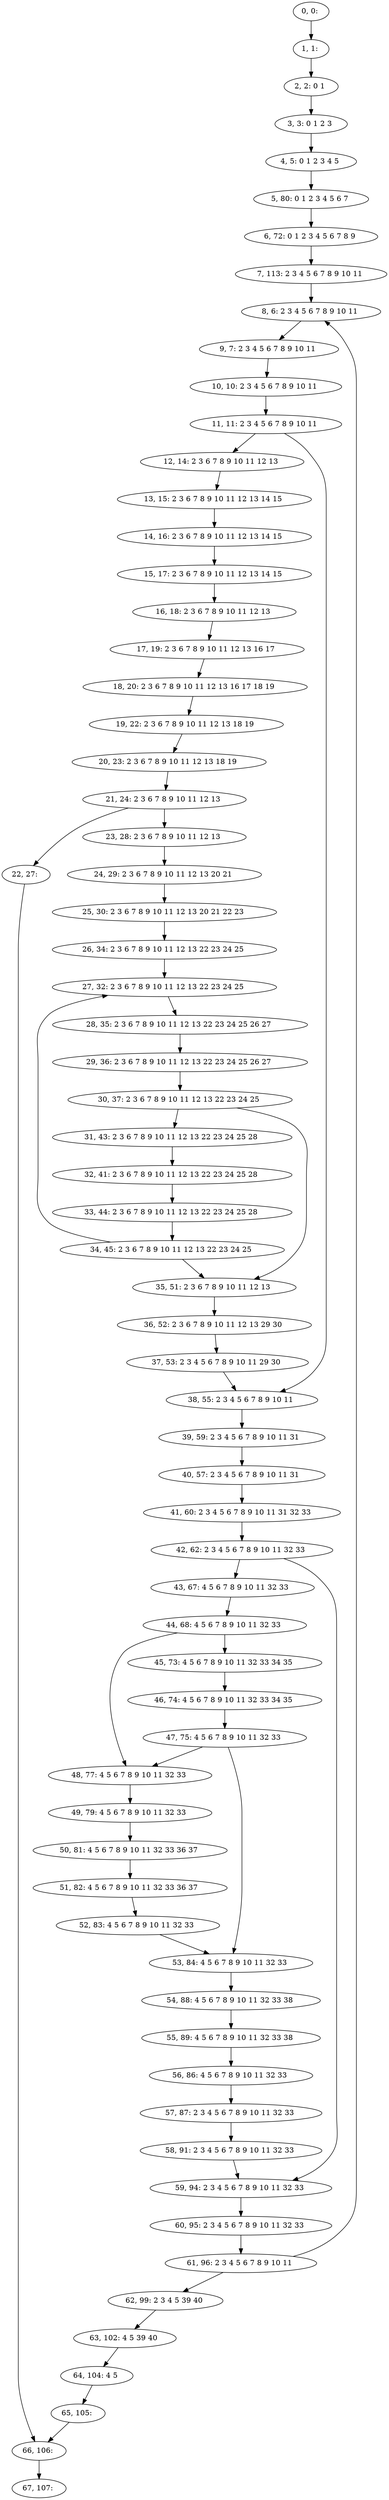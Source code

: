 digraph G {
0[label="0, 0: "];
1[label="1, 1: "];
2[label="2, 2: 0 1 "];
3[label="3, 3: 0 1 2 3 "];
4[label="4, 5: 0 1 2 3 4 5 "];
5[label="5, 80: 0 1 2 3 4 5 6 7 "];
6[label="6, 72: 0 1 2 3 4 5 6 7 8 9 "];
7[label="7, 113: 2 3 4 5 6 7 8 9 10 11 "];
8[label="8, 6: 2 3 4 5 6 7 8 9 10 11 "];
9[label="9, 7: 2 3 4 5 6 7 8 9 10 11 "];
10[label="10, 10: 2 3 4 5 6 7 8 9 10 11 "];
11[label="11, 11: 2 3 4 5 6 7 8 9 10 11 "];
12[label="12, 14: 2 3 6 7 8 9 10 11 12 13 "];
13[label="13, 15: 2 3 6 7 8 9 10 11 12 13 14 15 "];
14[label="14, 16: 2 3 6 7 8 9 10 11 12 13 14 15 "];
15[label="15, 17: 2 3 6 7 8 9 10 11 12 13 14 15 "];
16[label="16, 18: 2 3 6 7 8 9 10 11 12 13 "];
17[label="17, 19: 2 3 6 7 8 9 10 11 12 13 16 17 "];
18[label="18, 20: 2 3 6 7 8 9 10 11 12 13 16 17 18 19 "];
19[label="19, 22: 2 3 6 7 8 9 10 11 12 13 18 19 "];
20[label="20, 23: 2 3 6 7 8 9 10 11 12 13 18 19 "];
21[label="21, 24: 2 3 6 7 8 9 10 11 12 13 "];
22[label="22, 27: "];
23[label="23, 28: 2 3 6 7 8 9 10 11 12 13 "];
24[label="24, 29: 2 3 6 7 8 9 10 11 12 13 20 21 "];
25[label="25, 30: 2 3 6 7 8 9 10 11 12 13 20 21 22 23 "];
26[label="26, 34: 2 3 6 7 8 9 10 11 12 13 22 23 24 25 "];
27[label="27, 32: 2 3 6 7 8 9 10 11 12 13 22 23 24 25 "];
28[label="28, 35: 2 3 6 7 8 9 10 11 12 13 22 23 24 25 26 27 "];
29[label="29, 36: 2 3 6 7 8 9 10 11 12 13 22 23 24 25 26 27 "];
30[label="30, 37: 2 3 6 7 8 9 10 11 12 13 22 23 24 25 "];
31[label="31, 43: 2 3 6 7 8 9 10 11 12 13 22 23 24 25 28 "];
32[label="32, 41: 2 3 6 7 8 9 10 11 12 13 22 23 24 25 28 "];
33[label="33, 44: 2 3 6 7 8 9 10 11 12 13 22 23 24 25 28 "];
34[label="34, 45: 2 3 6 7 8 9 10 11 12 13 22 23 24 25 "];
35[label="35, 51: 2 3 6 7 8 9 10 11 12 13 "];
36[label="36, 52: 2 3 6 7 8 9 10 11 12 13 29 30 "];
37[label="37, 53: 2 3 4 5 6 7 8 9 10 11 29 30 "];
38[label="38, 55: 2 3 4 5 6 7 8 9 10 11 "];
39[label="39, 59: 2 3 4 5 6 7 8 9 10 11 31 "];
40[label="40, 57: 2 3 4 5 6 7 8 9 10 11 31 "];
41[label="41, 60: 2 3 4 5 6 7 8 9 10 11 31 32 33 "];
42[label="42, 62: 2 3 4 5 6 7 8 9 10 11 32 33 "];
43[label="43, 67: 4 5 6 7 8 9 10 11 32 33 "];
44[label="44, 68: 4 5 6 7 8 9 10 11 32 33 "];
45[label="45, 73: 4 5 6 7 8 9 10 11 32 33 34 35 "];
46[label="46, 74: 4 5 6 7 8 9 10 11 32 33 34 35 "];
47[label="47, 75: 4 5 6 7 8 9 10 11 32 33 "];
48[label="48, 77: 4 5 6 7 8 9 10 11 32 33 "];
49[label="49, 79: 4 5 6 7 8 9 10 11 32 33 "];
50[label="50, 81: 4 5 6 7 8 9 10 11 32 33 36 37 "];
51[label="51, 82: 4 5 6 7 8 9 10 11 32 33 36 37 "];
52[label="52, 83: 4 5 6 7 8 9 10 11 32 33 "];
53[label="53, 84: 4 5 6 7 8 9 10 11 32 33 "];
54[label="54, 88: 4 5 6 7 8 9 10 11 32 33 38 "];
55[label="55, 89: 4 5 6 7 8 9 10 11 32 33 38 "];
56[label="56, 86: 4 5 6 7 8 9 10 11 32 33 "];
57[label="57, 87: 2 3 4 5 6 7 8 9 10 11 32 33 "];
58[label="58, 91: 2 3 4 5 6 7 8 9 10 11 32 33 "];
59[label="59, 94: 2 3 4 5 6 7 8 9 10 11 32 33 "];
60[label="60, 95: 2 3 4 5 6 7 8 9 10 11 32 33 "];
61[label="61, 96: 2 3 4 5 6 7 8 9 10 11 "];
62[label="62, 99: 2 3 4 5 39 40 "];
63[label="63, 102: 4 5 39 40 "];
64[label="64, 104: 4 5 "];
65[label="65, 105: "];
66[label="66, 106: "];
67[label="67, 107: "];
0->1 ;
1->2 ;
2->3 ;
3->4 ;
4->5 ;
5->6 ;
6->7 ;
7->8 ;
8->9 ;
9->10 ;
10->11 ;
11->12 ;
11->38 ;
12->13 ;
13->14 ;
14->15 ;
15->16 ;
16->17 ;
17->18 ;
18->19 ;
19->20 ;
20->21 ;
21->22 ;
21->23 ;
22->66 ;
23->24 ;
24->25 ;
25->26 ;
26->27 ;
27->28 ;
28->29 ;
29->30 ;
30->31 ;
30->35 ;
31->32 ;
32->33 ;
33->34 ;
34->35 ;
34->27 ;
35->36 ;
36->37 ;
37->38 ;
38->39 ;
39->40 ;
40->41 ;
41->42 ;
42->43 ;
42->59 ;
43->44 ;
44->45 ;
44->48 ;
45->46 ;
46->47 ;
47->48 ;
47->53 ;
48->49 ;
49->50 ;
50->51 ;
51->52 ;
52->53 ;
53->54 ;
54->55 ;
55->56 ;
56->57 ;
57->58 ;
58->59 ;
59->60 ;
60->61 ;
61->62 ;
61->8 ;
62->63 ;
63->64 ;
64->65 ;
65->66 ;
66->67 ;
}
